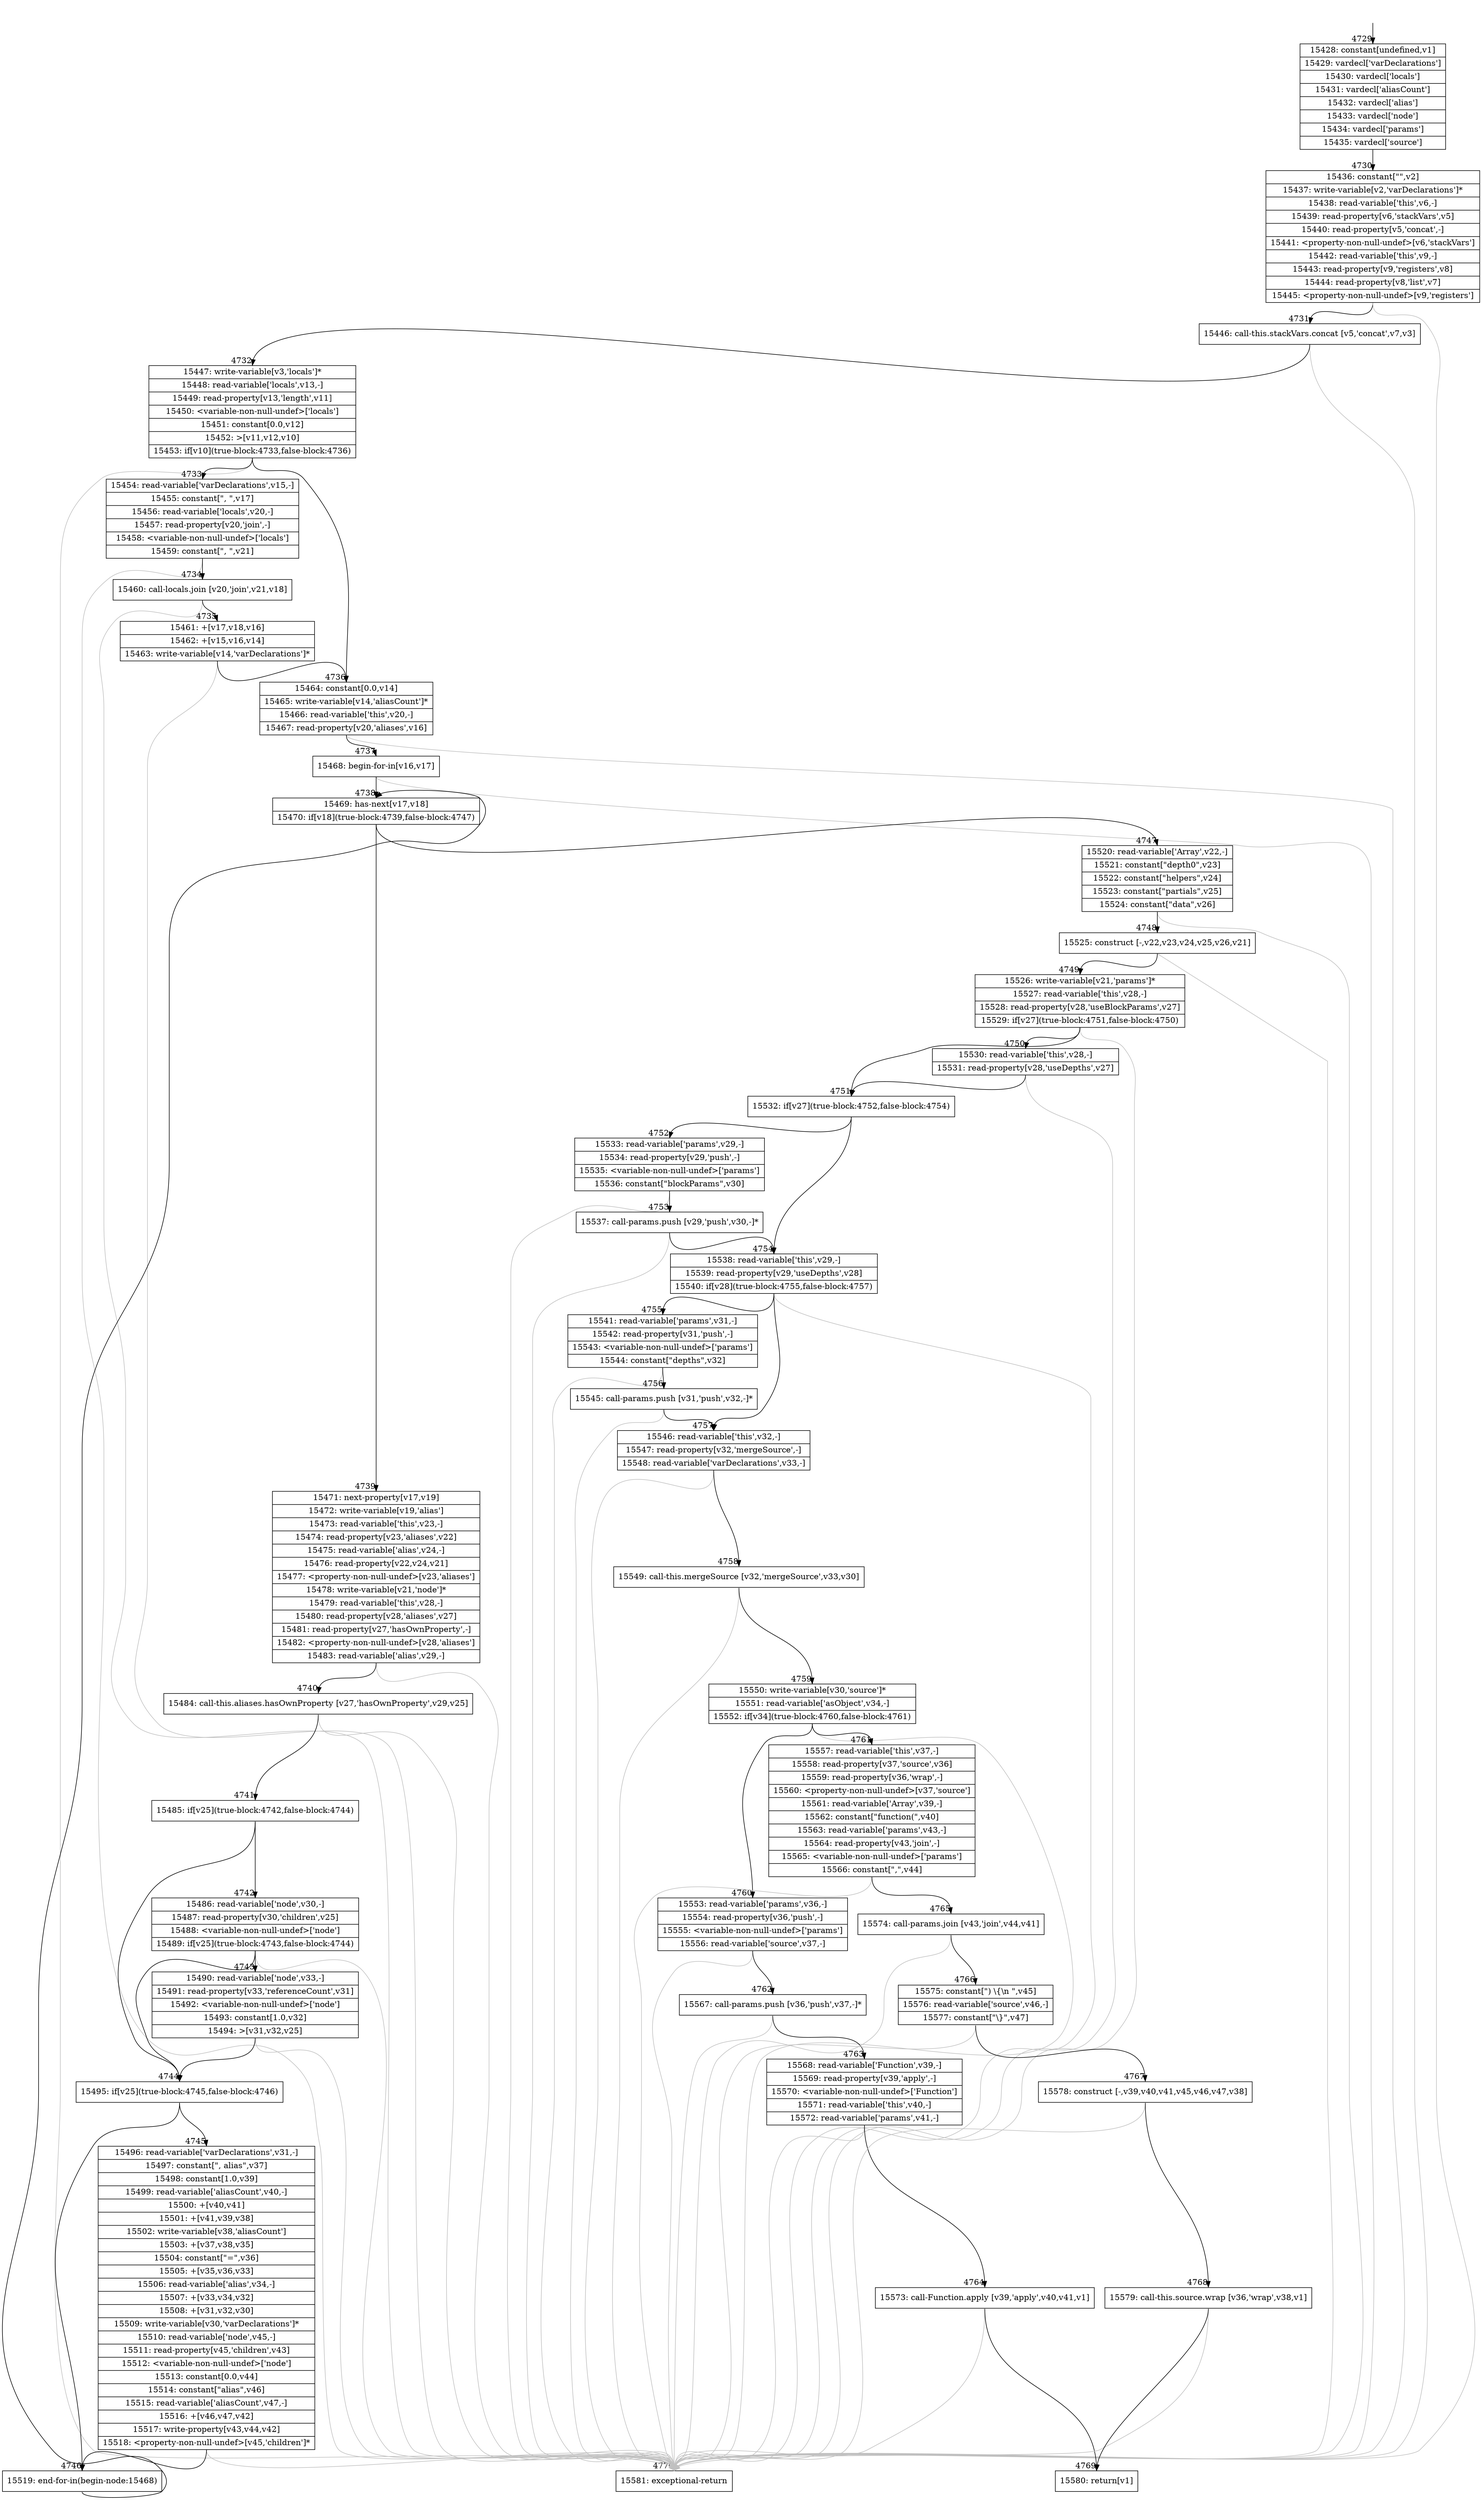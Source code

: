 digraph {
rankdir="TD"
BB_entry213[shape=none,label=""];
BB_entry213 -> BB4729 [tailport=s, headport=n, headlabel="    4729"]
BB4729 [shape=record label="{15428: constant[undefined,v1]|15429: vardecl['varDeclarations']|15430: vardecl['locals']|15431: vardecl['aliasCount']|15432: vardecl['alias']|15433: vardecl['node']|15434: vardecl['params']|15435: vardecl['source']}" ] 
BB4729 -> BB4730 [tailport=s, headport=n, headlabel="      4730"]
BB4730 [shape=record label="{15436: constant[\"\",v2]|15437: write-variable[v2,'varDeclarations']*|15438: read-variable['this',v6,-]|15439: read-property[v6,'stackVars',v5]|15440: read-property[v5,'concat',-]|15441: \<property-non-null-undef\>[v6,'stackVars']|15442: read-variable['this',v9,-]|15443: read-property[v9,'registers',v8]|15444: read-property[v8,'list',v7]|15445: \<property-non-null-undef\>[v9,'registers']}" ] 
BB4730 -> BB4731 [tailport=s, headport=n, headlabel="      4731"]
BB4730 -> BB4770 [tailport=s, headport=n, color=gray, headlabel="      4770"]
BB4731 [shape=record label="{15446: call-this.stackVars.concat [v5,'concat',v7,v3]}" ] 
BB4731 -> BB4732 [tailport=s, headport=n, headlabel="      4732"]
BB4731 -> BB4770 [tailport=s, headport=n, color=gray]
BB4732 [shape=record label="{15447: write-variable[v3,'locals']*|15448: read-variable['locals',v13,-]|15449: read-property[v13,'length',v11]|15450: \<variable-non-null-undef\>['locals']|15451: constant[0.0,v12]|15452: \>[v11,v12,v10]|15453: if[v10](true-block:4733,false-block:4736)}" ] 
BB4732 -> BB4733 [tailport=s, headport=n, headlabel="      4733"]
BB4732 -> BB4736 [tailport=s, headport=n, headlabel="      4736"]
BB4732 -> BB4770 [tailport=s, headport=n, color=gray]
BB4733 [shape=record label="{15454: read-variable['varDeclarations',v15,-]|15455: constant[\", \",v17]|15456: read-variable['locals',v20,-]|15457: read-property[v20,'join',-]|15458: \<variable-non-null-undef\>['locals']|15459: constant[\", \",v21]}" ] 
BB4733 -> BB4734 [tailport=s, headport=n, headlabel="      4734"]
BB4733 -> BB4770 [tailport=s, headport=n, color=gray]
BB4734 [shape=record label="{15460: call-locals.join [v20,'join',v21,v18]}" ] 
BB4734 -> BB4735 [tailport=s, headport=n, headlabel="      4735"]
BB4734 -> BB4770 [tailport=s, headport=n, color=gray]
BB4735 [shape=record label="{15461: +[v17,v18,v16]|15462: +[v15,v16,v14]|15463: write-variable[v14,'varDeclarations']*}" ] 
BB4735 -> BB4736 [tailport=s, headport=n]
BB4735 -> BB4770 [tailport=s, headport=n, color=gray]
BB4736 [shape=record label="{15464: constant[0.0,v14]|15465: write-variable[v14,'aliasCount']*|15466: read-variable['this',v20,-]|15467: read-property[v20,'aliases',v16]}" ] 
BB4736 -> BB4737 [tailport=s, headport=n, headlabel="      4737"]
BB4736 -> BB4770 [tailport=s, headport=n, color=gray]
BB4737 [shape=record label="{15468: begin-for-in[v16,v17]}" ] 
BB4737 -> BB4738 [tailport=s, headport=n, headlabel="      4738"]
BB4737 -> BB4770 [tailport=s, headport=n, color=gray]
BB4738 [shape=record label="{15469: has-next[v17,v18]|15470: if[v18](true-block:4739,false-block:4747)}" ] 
BB4738 -> BB4739 [tailport=s, headport=n, headlabel="      4739"]
BB4738 -> BB4747 [tailport=s, headport=n, headlabel="      4747"]
BB4739 [shape=record label="{15471: next-property[v17,v19]|15472: write-variable[v19,'alias']|15473: read-variable['this',v23,-]|15474: read-property[v23,'aliases',v22]|15475: read-variable['alias',v24,-]|15476: read-property[v22,v24,v21]|15477: \<property-non-null-undef\>[v23,'aliases']|15478: write-variable[v21,'node']*|15479: read-variable['this',v28,-]|15480: read-property[v28,'aliases',v27]|15481: read-property[v27,'hasOwnProperty',-]|15482: \<property-non-null-undef\>[v28,'aliases']|15483: read-variable['alias',v29,-]}" ] 
BB4739 -> BB4740 [tailport=s, headport=n, headlabel="      4740"]
BB4739 -> BB4770 [tailport=s, headport=n, color=gray]
BB4740 [shape=record label="{15484: call-this.aliases.hasOwnProperty [v27,'hasOwnProperty',v29,v25]}" ] 
BB4740 -> BB4741 [tailport=s, headport=n, headlabel="      4741"]
BB4740 -> BB4770 [tailport=s, headport=n, color=gray]
BB4741 [shape=record label="{15485: if[v25](true-block:4742,false-block:4744)}" ] 
BB4741 -> BB4744 [tailport=s, headport=n, headlabel="      4744"]
BB4741 -> BB4742 [tailport=s, headport=n, headlabel="      4742"]
BB4742 [shape=record label="{15486: read-variable['node',v30,-]|15487: read-property[v30,'children',v25]|15488: \<variable-non-null-undef\>['node']|15489: if[v25](true-block:4743,false-block:4744)}" ] 
BB4742 -> BB4744 [tailport=s, headport=n]
BB4742 -> BB4743 [tailport=s, headport=n, headlabel="      4743"]
BB4742 -> BB4770 [tailport=s, headport=n, color=gray]
BB4743 [shape=record label="{15490: read-variable['node',v33,-]|15491: read-property[v33,'referenceCount',v31]|15492: \<variable-non-null-undef\>['node']|15493: constant[1.0,v32]|15494: \>[v31,v32,v25]}" ] 
BB4743 -> BB4744 [tailport=s, headport=n]
BB4743 -> BB4770 [tailport=s, headport=n, color=gray]
BB4744 [shape=record label="{15495: if[v25](true-block:4745,false-block:4746)}" ] 
BB4744 -> BB4745 [tailport=s, headport=n, headlabel="      4745"]
BB4744 -> BB4746 [tailport=s, headport=n, headlabel="      4746"]
BB4745 [shape=record label="{15496: read-variable['varDeclarations',v31,-]|15497: constant[\", alias\",v37]|15498: constant[1.0,v39]|15499: read-variable['aliasCount',v40,-]|15500: +[v40,v41]|15501: +[v41,v39,v38]|15502: write-variable[v38,'aliasCount']|15503: +[v37,v38,v35]|15504: constant[\"=\",v36]|15505: +[v35,v36,v33]|15506: read-variable['alias',v34,-]|15507: +[v33,v34,v32]|15508: +[v31,v32,v30]|15509: write-variable[v30,'varDeclarations']*|15510: read-variable['node',v45,-]|15511: read-property[v45,'children',v43]|15512: \<variable-non-null-undef\>['node']|15513: constant[0.0,v44]|15514: constant[\"alias\",v46]|15515: read-variable['aliasCount',v47,-]|15516: +[v46,v47,v42]|15517: write-property[v43,v44,v42]|15518: \<property-non-null-undef\>[v45,'children']*}" ] 
BB4745 -> BB4746 [tailport=s, headport=n]
BB4745 -> BB4770 [tailport=s, headport=n, color=gray]
BB4746 [shape=record label="{15519: end-for-in(begin-node:15468)}" ] 
BB4746 -> BB4738 [tailport=s, headport=n]
BB4747 [shape=record label="{15520: read-variable['Array',v22,-]|15521: constant[\"depth0\",v23]|15522: constant[\"helpers\",v24]|15523: constant[\"partials\",v25]|15524: constant[\"data\",v26]}" ] 
BB4747 -> BB4748 [tailport=s, headport=n, headlabel="      4748"]
BB4747 -> BB4770 [tailport=s, headport=n, color=gray]
BB4748 [shape=record label="{15525: construct [-,v22,v23,v24,v25,v26,v21]}" ] 
BB4748 -> BB4749 [tailport=s, headport=n, headlabel="      4749"]
BB4748 -> BB4770 [tailport=s, headport=n, color=gray]
BB4749 [shape=record label="{15526: write-variable[v21,'params']*|15527: read-variable['this',v28,-]|15528: read-property[v28,'useBlockParams',v27]|15529: if[v27](true-block:4751,false-block:4750)}" ] 
BB4749 -> BB4751 [tailport=s, headport=n, headlabel="      4751"]
BB4749 -> BB4750 [tailport=s, headport=n, headlabel="      4750"]
BB4749 -> BB4770 [tailport=s, headport=n, color=gray]
BB4750 [shape=record label="{15530: read-variable['this',v28,-]|15531: read-property[v28,'useDepths',v27]}" ] 
BB4750 -> BB4751 [tailport=s, headport=n]
BB4750 -> BB4770 [tailport=s, headport=n, color=gray]
BB4751 [shape=record label="{15532: if[v27](true-block:4752,false-block:4754)}" ] 
BB4751 -> BB4752 [tailport=s, headport=n, headlabel="      4752"]
BB4751 -> BB4754 [tailport=s, headport=n, headlabel="      4754"]
BB4752 [shape=record label="{15533: read-variable['params',v29,-]|15534: read-property[v29,'push',-]|15535: \<variable-non-null-undef\>['params']|15536: constant[\"blockParams\",v30]}" ] 
BB4752 -> BB4753 [tailport=s, headport=n, headlabel="      4753"]
BB4752 -> BB4770 [tailport=s, headport=n, color=gray]
BB4753 [shape=record label="{15537: call-params.push [v29,'push',v30,-]*}" ] 
BB4753 -> BB4754 [tailport=s, headport=n]
BB4753 -> BB4770 [tailport=s, headport=n, color=gray]
BB4754 [shape=record label="{15538: read-variable['this',v29,-]|15539: read-property[v29,'useDepths',v28]|15540: if[v28](true-block:4755,false-block:4757)}" ] 
BB4754 -> BB4755 [tailport=s, headport=n, headlabel="      4755"]
BB4754 -> BB4757 [tailport=s, headport=n, headlabel="      4757"]
BB4754 -> BB4770 [tailport=s, headport=n, color=gray]
BB4755 [shape=record label="{15541: read-variable['params',v31,-]|15542: read-property[v31,'push',-]|15543: \<variable-non-null-undef\>['params']|15544: constant[\"depths\",v32]}" ] 
BB4755 -> BB4756 [tailport=s, headport=n, headlabel="      4756"]
BB4755 -> BB4770 [tailport=s, headport=n, color=gray]
BB4756 [shape=record label="{15545: call-params.push [v31,'push',v32,-]*}" ] 
BB4756 -> BB4757 [tailport=s, headport=n]
BB4756 -> BB4770 [tailport=s, headport=n, color=gray]
BB4757 [shape=record label="{15546: read-variable['this',v32,-]|15547: read-property[v32,'mergeSource',-]|15548: read-variable['varDeclarations',v33,-]}" ] 
BB4757 -> BB4758 [tailport=s, headport=n, headlabel="      4758"]
BB4757 -> BB4770 [tailport=s, headport=n, color=gray]
BB4758 [shape=record label="{15549: call-this.mergeSource [v32,'mergeSource',v33,v30]}" ] 
BB4758 -> BB4759 [tailport=s, headport=n, headlabel="      4759"]
BB4758 -> BB4770 [tailport=s, headport=n, color=gray]
BB4759 [shape=record label="{15550: write-variable[v30,'source']*|15551: read-variable['asObject',v34,-]|15552: if[v34](true-block:4760,false-block:4761)}" ] 
BB4759 -> BB4760 [tailport=s, headport=n, headlabel="      4760"]
BB4759 -> BB4761 [tailport=s, headport=n, headlabel="      4761"]
BB4759 -> BB4770 [tailport=s, headport=n, color=gray]
BB4760 [shape=record label="{15553: read-variable['params',v36,-]|15554: read-property[v36,'push',-]|15555: \<variable-non-null-undef\>['params']|15556: read-variable['source',v37,-]}" ] 
BB4760 -> BB4762 [tailport=s, headport=n, headlabel="      4762"]
BB4760 -> BB4770 [tailport=s, headport=n, color=gray]
BB4761 [shape=record label="{15557: read-variable['this',v37,-]|15558: read-property[v37,'source',v36]|15559: read-property[v36,'wrap',-]|15560: \<property-non-null-undef\>[v37,'source']|15561: read-variable['Array',v39,-]|15562: constant[\"function(\",v40]|15563: read-variable['params',v43,-]|15564: read-property[v43,'join',-]|15565: \<variable-non-null-undef\>['params']|15566: constant[\",\",v44]}" ] 
BB4761 -> BB4765 [tailport=s, headport=n, headlabel="      4765"]
BB4761 -> BB4770 [tailport=s, headport=n, color=gray]
BB4762 [shape=record label="{15567: call-params.push [v36,'push',v37,-]*}" ] 
BB4762 -> BB4763 [tailport=s, headport=n, headlabel="      4763"]
BB4762 -> BB4770 [tailport=s, headport=n, color=gray]
BB4763 [shape=record label="{15568: read-variable['Function',v39,-]|15569: read-property[v39,'apply',-]|15570: \<variable-non-null-undef\>['Function']|15571: read-variable['this',v40,-]|15572: read-variable['params',v41,-]}" ] 
BB4763 -> BB4764 [tailport=s, headport=n, headlabel="      4764"]
BB4763 -> BB4770 [tailport=s, headport=n, color=gray]
BB4764 [shape=record label="{15573: call-Function.apply [v39,'apply',v40,v41,v1]}" ] 
BB4764 -> BB4769 [tailport=s, headport=n, headlabel="      4769"]
BB4764 -> BB4770 [tailport=s, headport=n, color=gray]
BB4765 [shape=record label="{15574: call-params.join [v43,'join',v44,v41]}" ] 
BB4765 -> BB4766 [tailport=s, headport=n, headlabel="      4766"]
BB4765 -> BB4770 [tailport=s, headport=n, color=gray]
BB4766 [shape=record label="{15575: constant[\") \\\{\\n  \",v45]|15576: read-variable['source',v46,-]|15577: constant[\"\\\}\",v47]}" ] 
BB4766 -> BB4767 [tailport=s, headport=n, headlabel="      4767"]
BB4766 -> BB4770 [tailport=s, headport=n, color=gray]
BB4767 [shape=record label="{15578: construct [-,v39,v40,v41,v45,v46,v47,v38]}" ] 
BB4767 -> BB4768 [tailport=s, headport=n, headlabel="      4768"]
BB4767 -> BB4770 [tailport=s, headport=n, color=gray]
BB4768 [shape=record label="{15579: call-this.source.wrap [v36,'wrap',v38,v1]}" ] 
BB4768 -> BB4769 [tailport=s, headport=n]
BB4768 -> BB4770 [tailport=s, headport=n, color=gray]
BB4769 [shape=record label="{15580: return[v1]}" ] 
BB4770 [shape=record label="{15581: exceptional-return}" ] 
//#$~ 2823
}

